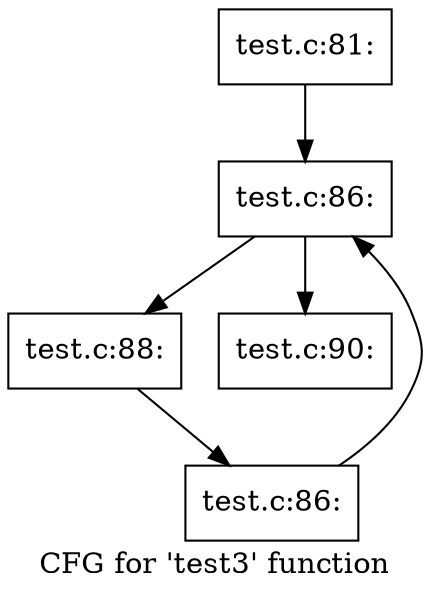 digraph "CFG for 'test3' function" {
	label="CFG for 'test3' function";

	Node0x55c0d67a3b60 [shape=record,label="{test.c:81:}"];
	Node0x55c0d67a3b60 -> Node0x55c0d67a45c0;
	Node0x55c0d67a45c0 [shape=record,label="{test.c:86:}"];
	Node0x55c0d67a45c0 -> Node0x55c0d67a4700;
	Node0x55c0d67a45c0 -> Node0x55c0d67a3850;
	Node0x55c0d67a4700 [shape=record,label="{test.c:88:}"];
	Node0x55c0d67a4700 -> Node0x55c0d67a4670;
	Node0x55c0d67a4670 [shape=record,label="{test.c:86:}"];
	Node0x55c0d67a4670 -> Node0x55c0d67a45c0;
	Node0x55c0d67a3850 [shape=record,label="{test.c:90:}"];
}
